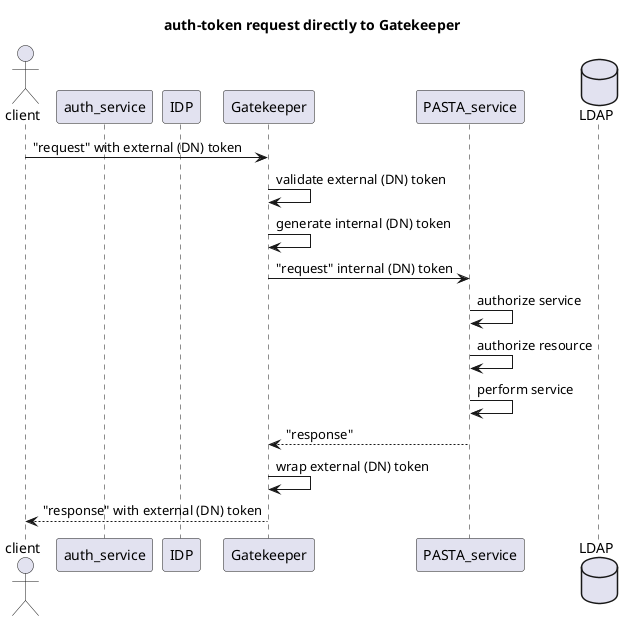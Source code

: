 @startuml
actor client
participant auth_service
participant IDP
participant Gatekeeper
participant PASTA_service
database LDAP

title auth-token request directly to Gatekeeper

client->Gatekeeper: "request" with external (DN) token
Gatekeeper->Gatekeeper: validate external (DN) token
Gatekeeper->Gatekeeper: generate internal (DN) token
Gatekeeper->PASTA_service: "request" internal (DN) token
PASTA_service->PASTA_service: authorize service
PASTA_service->PASTA_service: authorize resource
PASTA_service->PASTA_service: perform service
Gatekeeper<--PASTA_service: "response"
Gatekeeper->Gatekeeper: wrap external (DN) token
client<--Gatekeeper: "response" with external (DN) token

@enduml